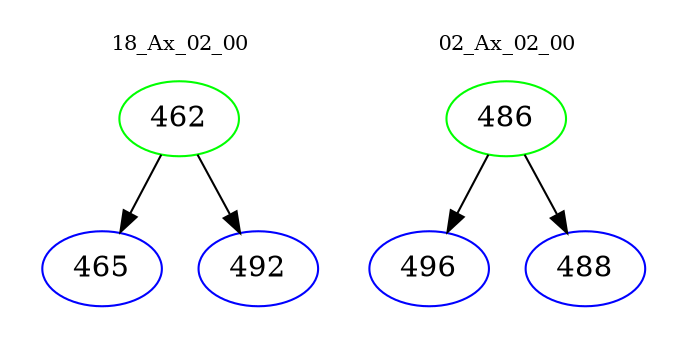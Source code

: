 digraph{
subgraph cluster_0 {
color = white
label = "18_Ax_02_00";
fontsize=10;
T0_462 [label="462", color="green"]
T0_462 -> T0_465 [color="black"]
T0_465 [label="465", color="blue"]
T0_462 -> T0_492 [color="black"]
T0_492 [label="492", color="blue"]
}
subgraph cluster_1 {
color = white
label = "02_Ax_02_00";
fontsize=10;
T1_486 [label="486", color="green"]
T1_486 -> T1_496 [color="black"]
T1_496 [label="496", color="blue"]
T1_486 -> T1_488 [color="black"]
T1_488 [label="488", color="blue"]
}
}
